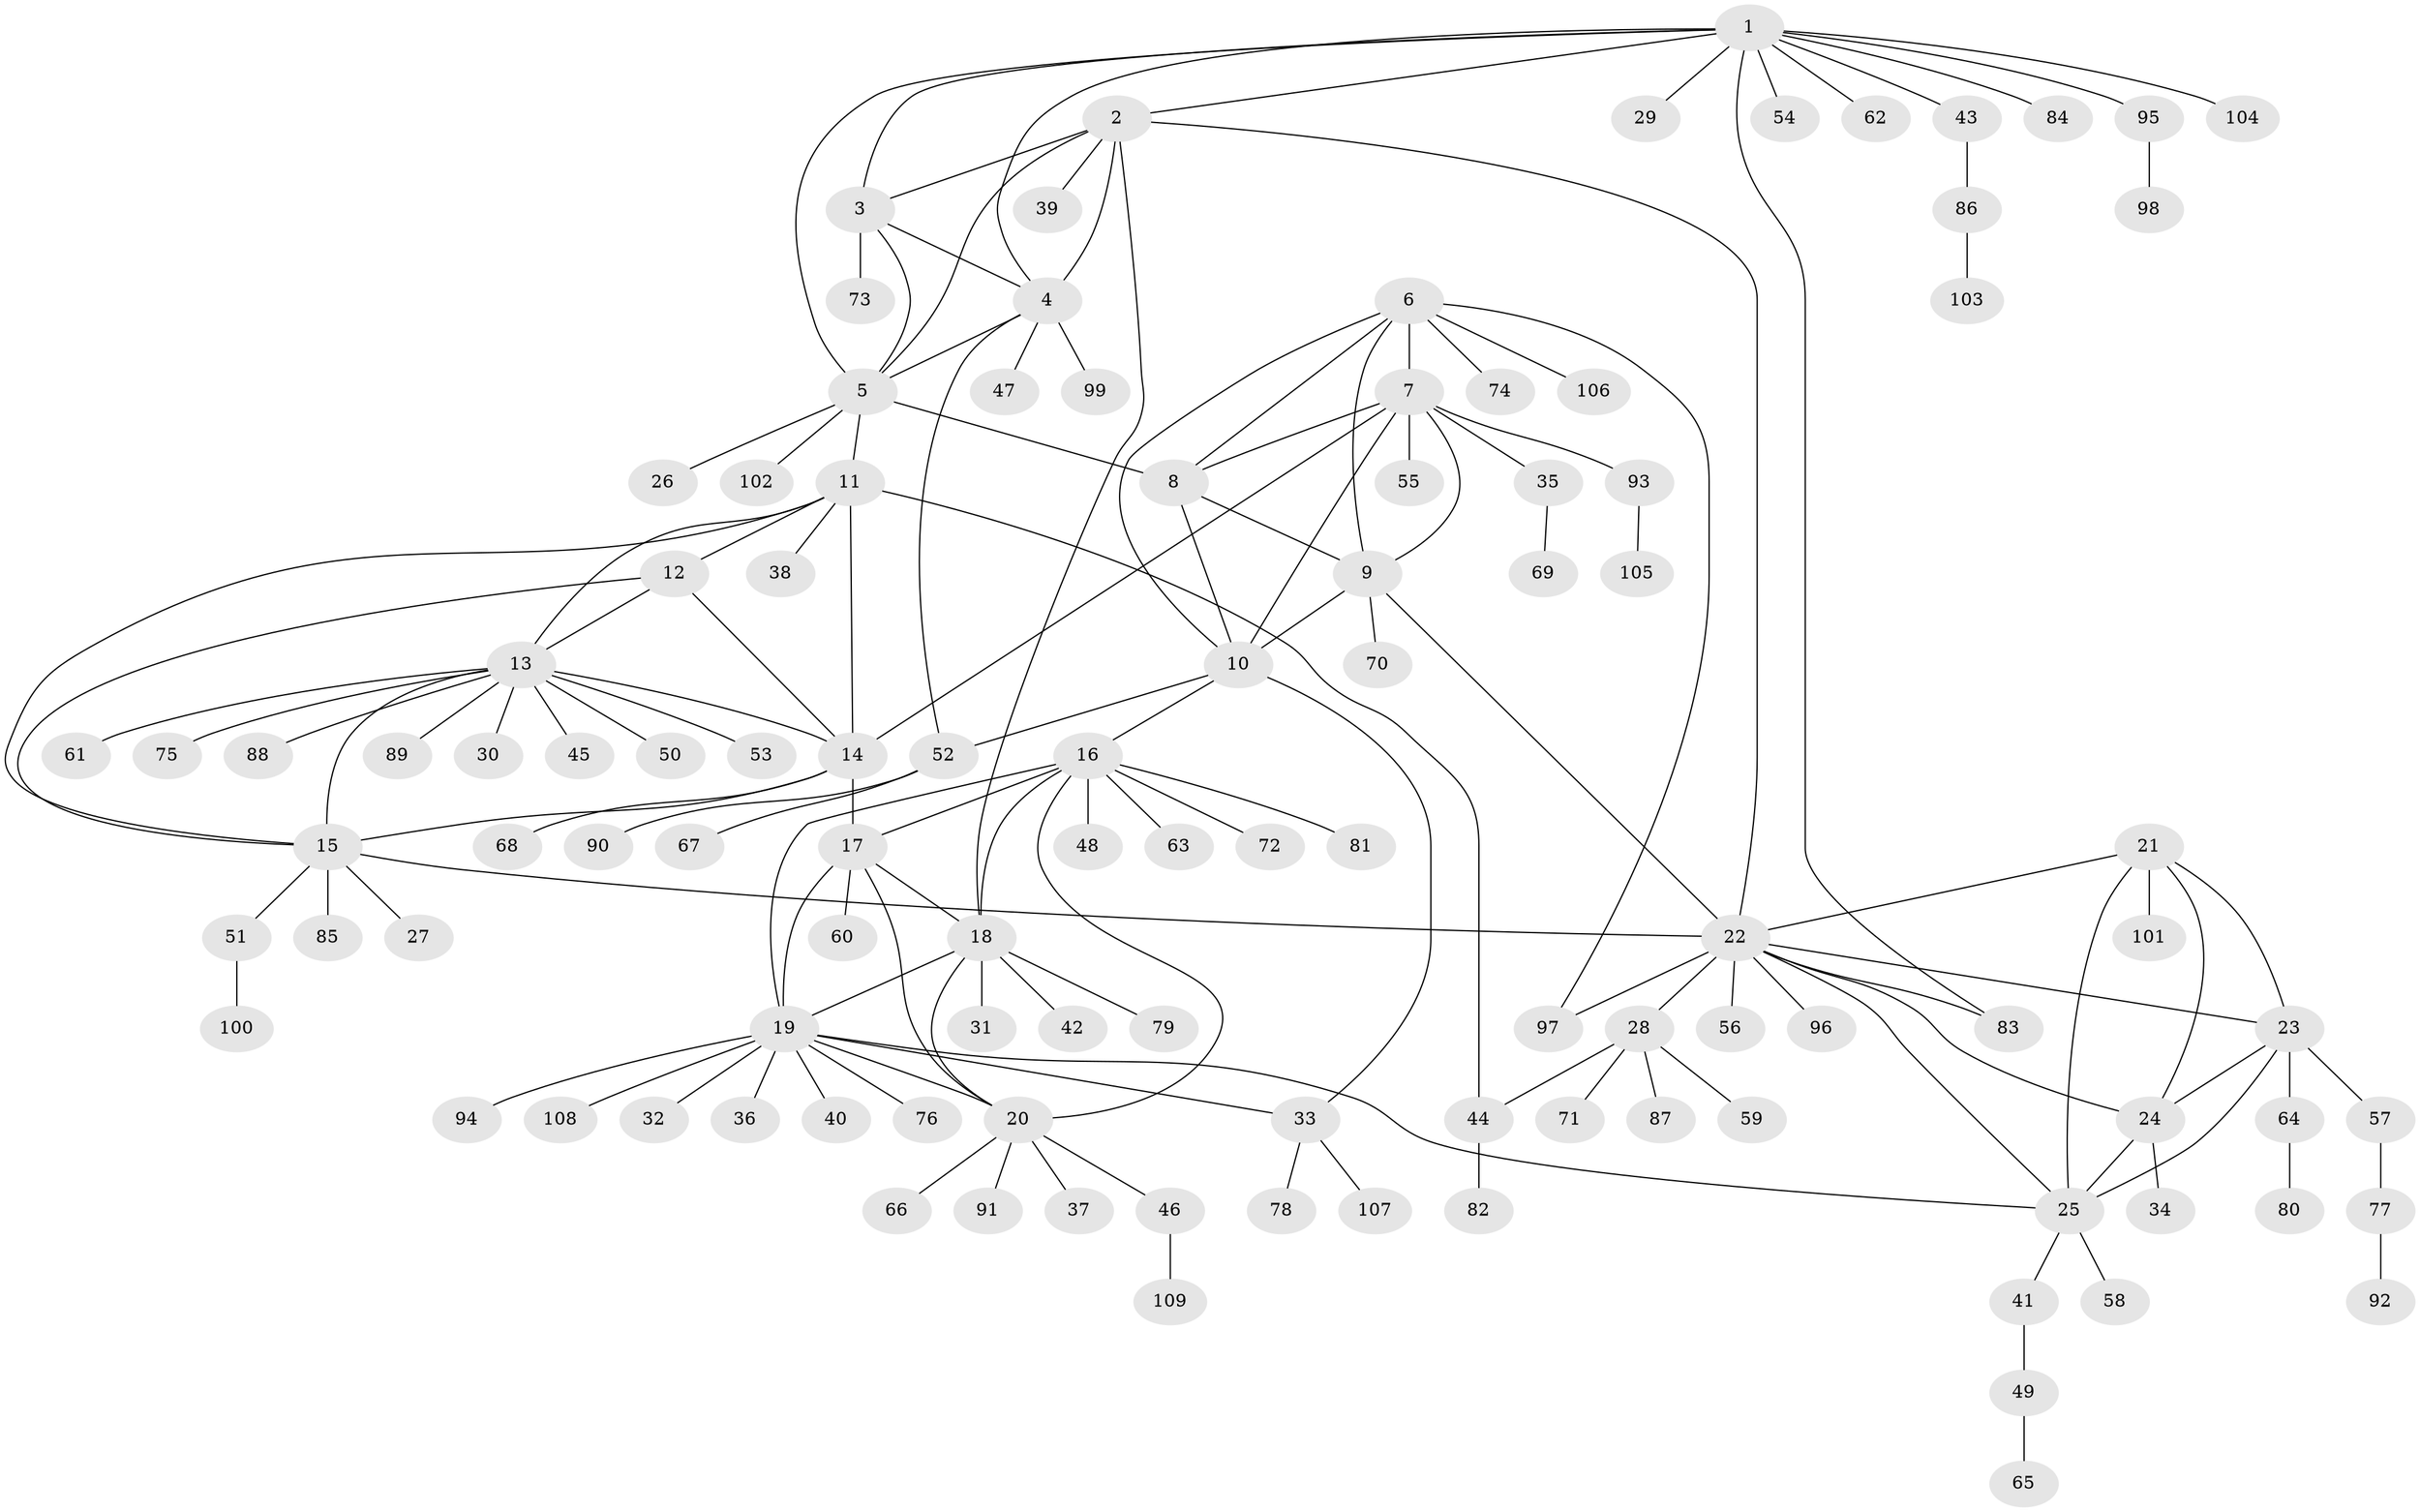 // coarse degree distribution, {7: 0.06493506493506493, 6: 0.03896103896103896, 5: 0.09090909090909091, 1: 0.5974025974025974, 11: 0.025974025974025976, 8: 0.012987012987012988, 10: 0.025974025974025976, 2: 0.09090909090909091, 3: 0.025974025974025976, 4: 0.025974025974025976}
// Generated by graph-tools (version 1.1) at 2025/37/03/04/25 23:37:40]
// undirected, 109 vertices, 149 edges
graph export_dot {
  node [color=gray90,style=filled];
  1;
  2;
  3;
  4;
  5;
  6;
  7;
  8;
  9;
  10;
  11;
  12;
  13;
  14;
  15;
  16;
  17;
  18;
  19;
  20;
  21;
  22;
  23;
  24;
  25;
  26;
  27;
  28;
  29;
  30;
  31;
  32;
  33;
  34;
  35;
  36;
  37;
  38;
  39;
  40;
  41;
  42;
  43;
  44;
  45;
  46;
  47;
  48;
  49;
  50;
  51;
  52;
  53;
  54;
  55;
  56;
  57;
  58;
  59;
  60;
  61;
  62;
  63;
  64;
  65;
  66;
  67;
  68;
  69;
  70;
  71;
  72;
  73;
  74;
  75;
  76;
  77;
  78;
  79;
  80;
  81;
  82;
  83;
  84;
  85;
  86;
  87;
  88;
  89;
  90;
  91;
  92;
  93;
  94;
  95;
  96;
  97;
  98;
  99;
  100;
  101;
  102;
  103;
  104;
  105;
  106;
  107;
  108;
  109;
  1 -- 2;
  1 -- 3;
  1 -- 4;
  1 -- 5;
  1 -- 29;
  1 -- 43;
  1 -- 54;
  1 -- 62;
  1 -- 83;
  1 -- 84;
  1 -- 95;
  1 -- 104;
  2 -- 3;
  2 -- 4;
  2 -- 5;
  2 -- 18;
  2 -- 22;
  2 -- 39;
  3 -- 4;
  3 -- 5;
  3 -- 73;
  4 -- 5;
  4 -- 47;
  4 -- 52;
  4 -- 99;
  5 -- 8;
  5 -- 11;
  5 -- 26;
  5 -- 102;
  6 -- 7;
  6 -- 8;
  6 -- 9;
  6 -- 10;
  6 -- 74;
  6 -- 97;
  6 -- 106;
  7 -- 8;
  7 -- 9;
  7 -- 10;
  7 -- 14;
  7 -- 35;
  7 -- 55;
  7 -- 93;
  8 -- 9;
  8 -- 10;
  9 -- 10;
  9 -- 22;
  9 -- 70;
  10 -- 16;
  10 -- 33;
  10 -- 52;
  11 -- 12;
  11 -- 13;
  11 -- 14;
  11 -- 15;
  11 -- 38;
  11 -- 44;
  12 -- 13;
  12 -- 14;
  12 -- 15;
  13 -- 14;
  13 -- 15;
  13 -- 30;
  13 -- 45;
  13 -- 50;
  13 -- 53;
  13 -- 61;
  13 -- 75;
  13 -- 88;
  13 -- 89;
  14 -- 15;
  14 -- 17;
  14 -- 68;
  15 -- 22;
  15 -- 27;
  15 -- 51;
  15 -- 85;
  16 -- 17;
  16 -- 18;
  16 -- 19;
  16 -- 20;
  16 -- 48;
  16 -- 63;
  16 -- 72;
  16 -- 81;
  17 -- 18;
  17 -- 19;
  17 -- 20;
  17 -- 60;
  18 -- 19;
  18 -- 20;
  18 -- 31;
  18 -- 42;
  18 -- 79;
  19 -- 20;
  19 -- 25;
  19 -- 32;
  19 -- 33;
  19 -- 36;
  19 -- 40;
  19 -- 76;
  19 -- 94;
  19 -- 108;
  20 -- 37;
  20 -- 46;
  20 -- 66;
  20 -- 91;
  21 -- 22;
  21 -- 23;
  21 -- 24;
  21 -- 25;
  21 -- 101;
  22 -- 23;
  22 -- 24;
  22 -- 25;
  22 -- 28;
  22 -- 56;
  22 -- 83;
  22 -- 96;
  22 -- 97;
  23 -- 24;
  23 -- 25;
  23 -- 57;
  23 -- 64;
  24 -- 25;
  24 -- 34;
  25 -- 41;
  25 -- 58;
  28 -- 44;
  28 -- 59;
  28 -- 71;
  28 -- 87;
  33 -- 78;
  33 -- 107;
  35 -- 69;
  41 -- 49;
  43 -- 86;
  44 -- 82;
  46 -- 109;
  49 -- 65;
  51 -- 100;
  52 -- 67;
  52 -- 90;
  57 -- 77;
  64 -- 80;
  77 -- 92;
  86 -- 103;
  93 -- 105;
  95 -- 98;
}
